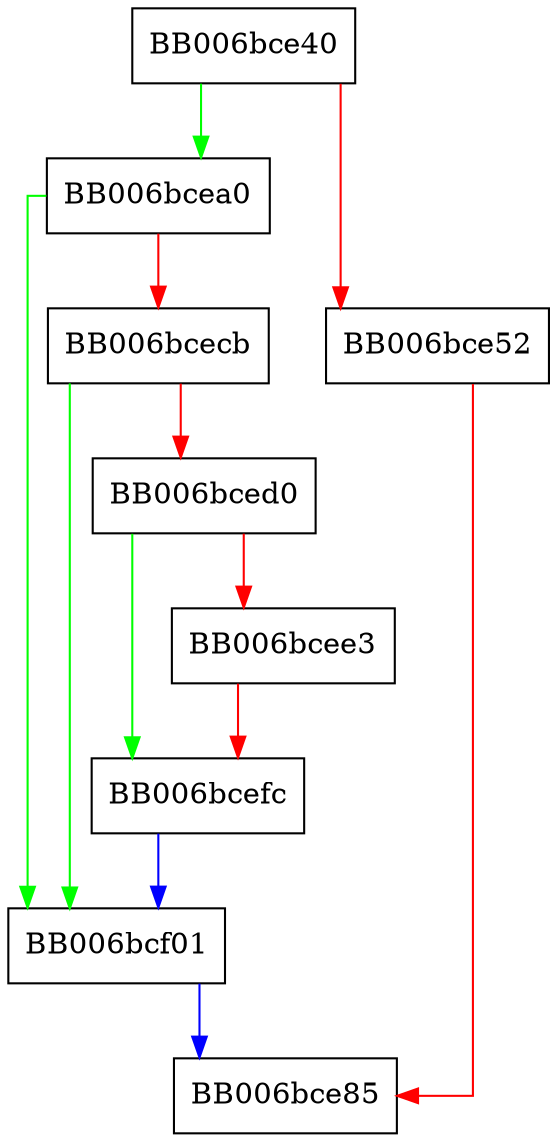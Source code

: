 digraph ec2blob_encode {
  node [shape="box"];
  graph [splines=ortho];
  BB006bce40 -> BB006bcea0 [color="green"];
  BB006bce40 -> BB006bce52 [color="red"];
  BB006bce52 -> BB006bce85 [color="red"];
  BB006bcea0 -> BB006bcf01 [color="green"];
  BB006bcea0 -> BB006bcecb [color="red"];
  BB006bcecb -> BB006bcf01 [color="green"];
  BB006bcecb -> BB006bced0 [color="red"];
  BB006bced0 -> BB006bcefc [color="green"];
  BB006bced0 -> BB006bcee3 [color="red"];
  BB006bcee3 -> BB006bcefc [color="red"];
  BB006bcefc -> BB006bcf01 [color="blue"];
  BB006bcf01 -> BB006bce85 [color="blue"];
}